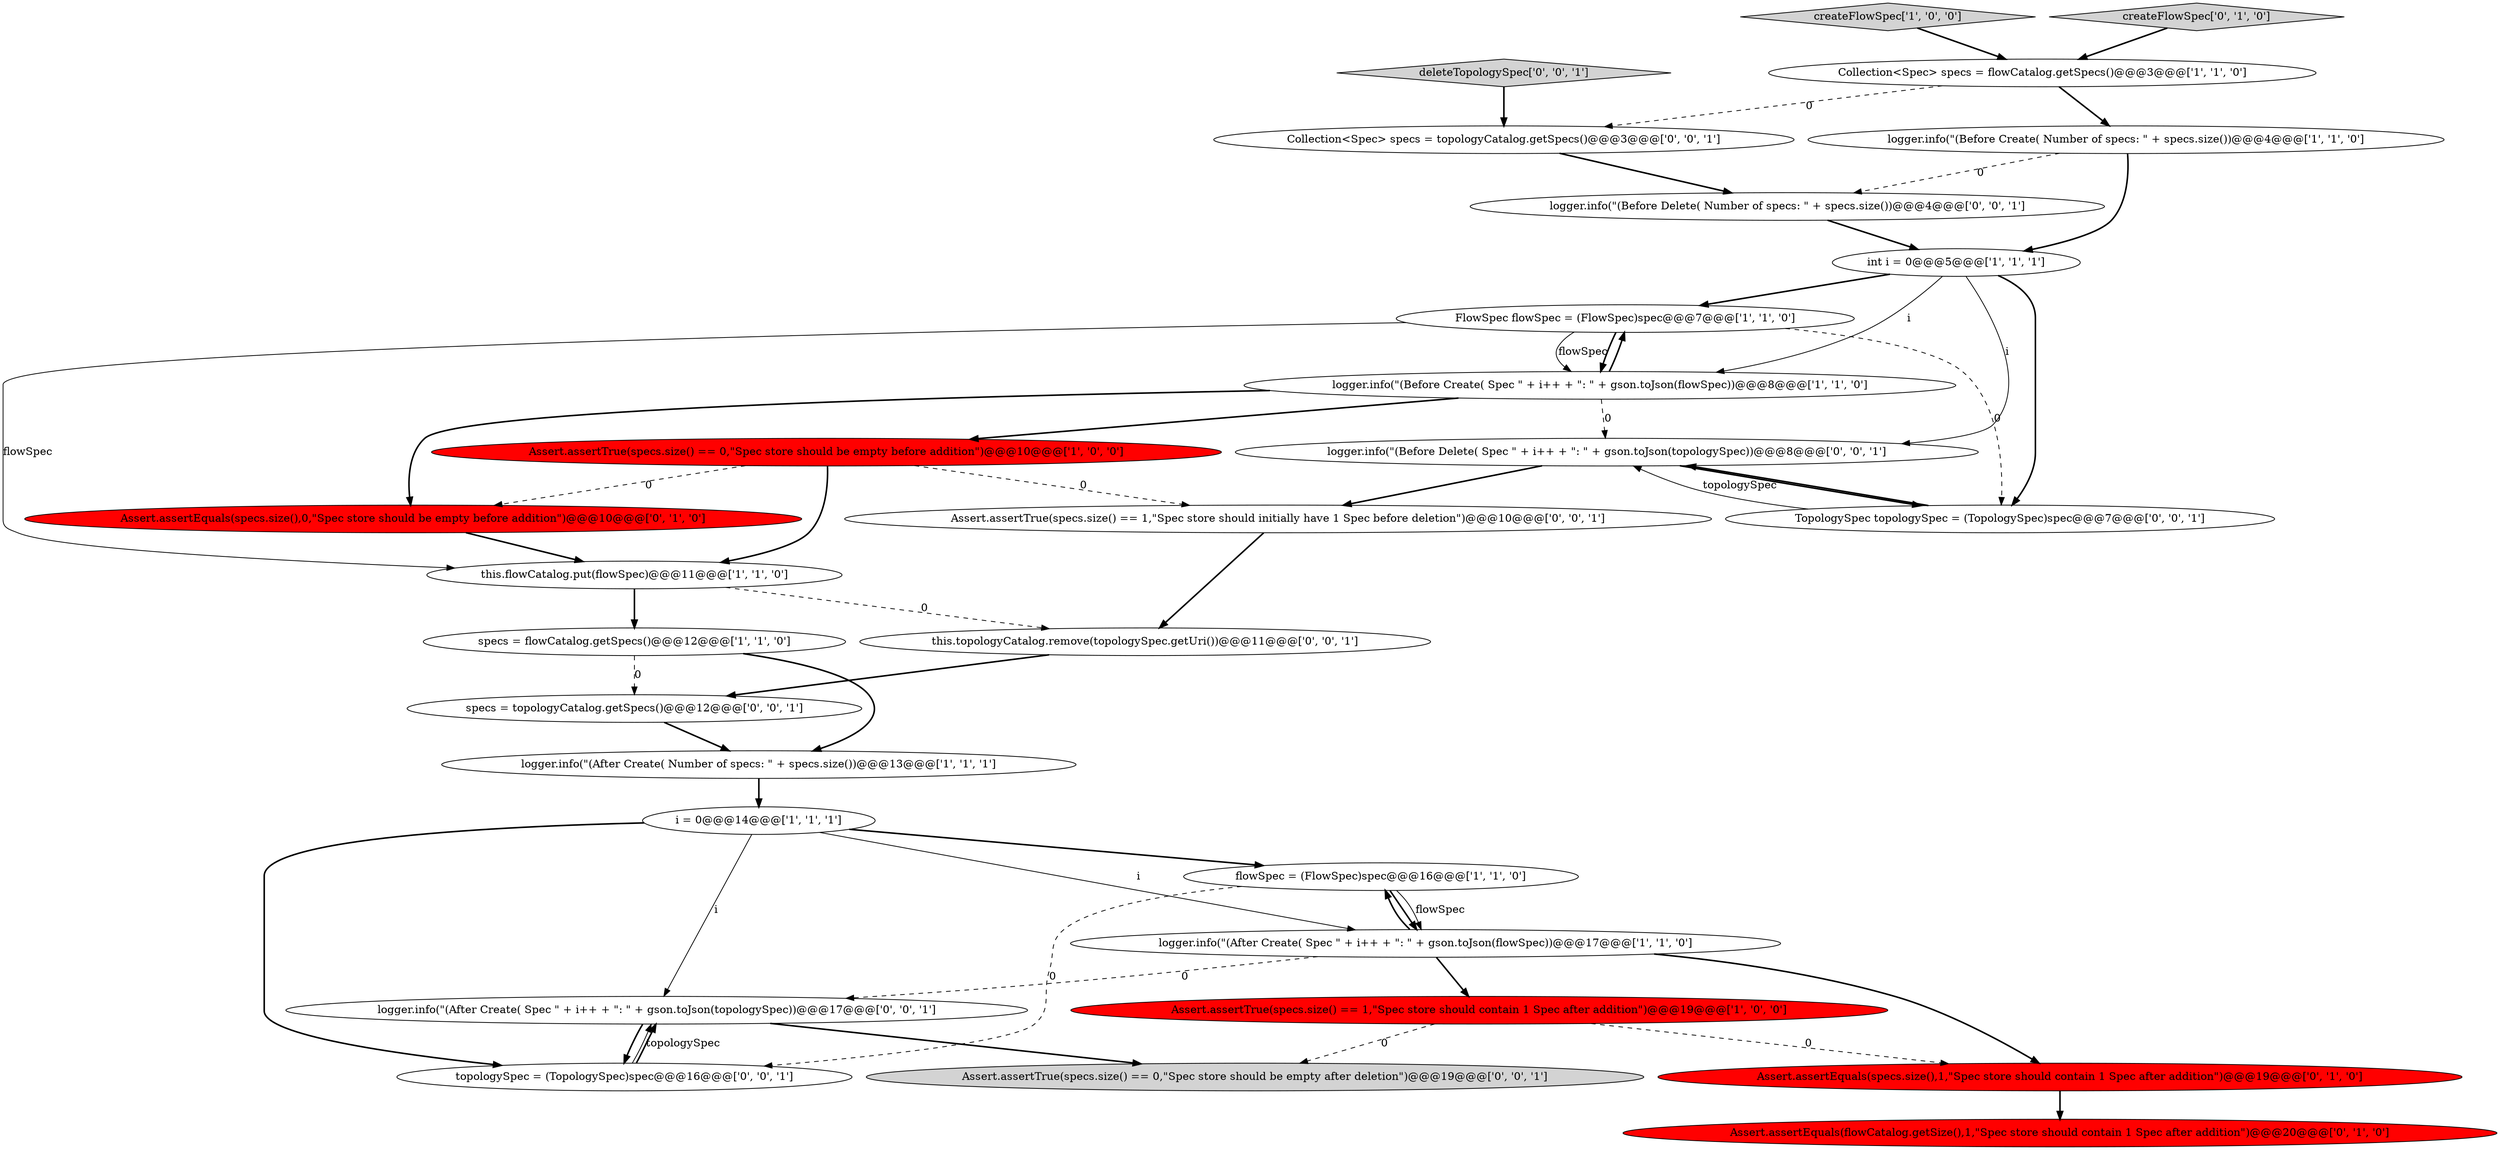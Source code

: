 digraph {
21 [style = filled, label = "logger.info(\"(Before Delete( Number of specs: \" + specs.size())@@@4@@@['0', '0', '1']", fillcolor = white, shape = ellipse image = "AAA0AAABBB3BBB"];
23 [style = filled, label = "Collection<Spec> specs = topologyCatalog.getSpecs()@@@3@@@['0', '0', '1']", fillcolor = white, shape = ellipse image = "AAA0AAABBB3BBB"];
20 [style = filled, label = "this.topologyCatalog.remove(topologySpec.getUri())@@@11@@@['0', '0', '1']", fillcolor = white, shape = ellipse image = "AAA0AAABBB3BBB"];
26 [style = filled, label = "deleteTopologySpec['0', '0', '1']", fillcolor = lightgray, shape = diamond image = "AAA0AAABBB3BBB"];
12 [style = filled, label = "createFlowSpec['1', '0', '0']", fillcolor = lightgray, shape = diamond image = "AAA0AAABBB1BBB"];
18 [style = filled, label = "logger.info(\"(Before Delete( Spec \" + i++ + \": \" + gson.toJson(topologySpec))@@@8@@@['0', '0', '1']", fillcolor = white, shape = ellipse image = "AAA0AAABBB3BBB"];
25 [style = filled, label = "Assert.assertTrue(specs.size() == 0,\"Spec store should be empty after deletion\")@@@19@@@['0', '0', '1']", fillcolor = lightgray, shape = ellipse image = "AAA0AAABBB3BBB"];
7 [style = filled, label = "Assert.assertTrue(specs.size() == 1,\"Spec store should contain 1 Spec after addition\")@@@19@@@['1', '0', '0']", fillcolor = red, shape = ellipse image = "AAA1AAABBB1BBB"];
14 [style = filled, label = "Assert.assertEquals(specs.size(),0,\"Spec store should be empty before addition\")@@@10@@@['0', '1', '0']", fillcolor = red, shape = ellipse image = "AAA1AAABBB2BBB"];
15 [style = filled, label = "Assert.assertEquals(specs.size(),1,\"Spec store should contain 1 Spec after addition\")@@@19@@@['0', '1', '0']", fillcolor = red, shape = ellipse image = "AAA1AAABBB2BBB"];
28 [style = filled, label = "logger.info(\"(After Create( Spec \" + i++ + \": \" + gson.toJson(topologySpec))@@@17@@@['0', '0', '1']", fillcolor = white, shape = ellipse image = "AAA0AAABBB3BBB"];
10 [style = filled, label = "this.flowCatalog.put(flowSpec)@@@11@@@['1', '1', '0']", fillcolor = white, shape = ellipse image = "AAA0AAABBB1BBB"];
8 [style = filled, label = "Collection<Spec> specs = flowCatalog.getSpecs()@@@3@@@['1', '1', '0']", fillcolor = white, shape = ellipse image = "AAA0AAABBB1BBB"];
9 [style = filled, label = "FlowSpec flowSpec = (FlowSpec)spec@@@7@@@['1', '1', '0']", fillcolor = white, shape = ellipse image = "AAA0AAABBB1BBB"];
27 [style = filled, label = "specs = topologyCatalog.getSpecs()@@@12@@@['0', '0', '1']", fillcolor = white, shape = ellipse image = "AAA0AAABBB3BBB"];
17 [style = filled, label = "createFlowSpec['0', '1', '0']", fillcolor = lightgray, shape = diamond image = "AAA0AAABBB2BBB"];
11 [style = filled, label = "logger.info(\"(Before Create( Number of specs: \" + specs.size())@@@4@@@['1', '1', '0']", fillcolor = white, shape = ellipse image = "AAA0AAABBB1BBB"];
6 [style = filled, label = "flowSpec = (FlowSpec)spec@@@16@@@['1', '1', '0']", fillcolor = white, shape = ellipse image = "AAA0AAABBB1BBB"];
4 [style = filled, label = "Assert.assertTrue(specs.size() == 0,\"Spec store should be empty before addition\")@@@10@@@['1', '0', '0']", fillcolor = red, shape = ellipse image = "AAA1AAABBB1BBB"];
22 [style = filled, label = "TopologySpec topologySpec = (TopologySpec)spec@@@7@@@['0', '0', '1']", fillcolor = white, shape = ellipse image = "AAA0AAABBB3BBB"];
1 [style = filled, label = "logger.info(\"(Before Create( Spec \" + i++ + \": \" + gson.toJson(flowSpec))@@@8@@@['1', '1', '0']", fillcolor = white, shape = ellipse image = "AAA0AAABBB1BBB"];
16 [style = filled, label = "Assert.assertEquals(flowCatalog.getSize(),1,\"Spec store should contain 1 Spec after addition\")@@@20@@@['0', '1', '0']", fillcolor = red, shape = ellipse image = "AAA1AAABBB2BBB"];
3 [style = filled, label = "int i = 0@@@5@@@['1', '1', '1']", fillcolor = white, shape = ellipse image = "AAA0AAABBB1BBB"];
19 [style = filled, label = "Assert.assertTrue(specs.size() == 1,\"Spec store should initially have 1 Spec before deletion\")@@@10@@@['0', '0', '1']", fillcolor = white, shape = ellipse image = "AAA0AAABBB3BBB"];
13 [style = filled, label = "logger.info(\"(After Create( Spec \" + i++ + \": \" + gson.toJson(flowSpec))@@@17@@@['1', '1', '0']", fillcolor = white, shape = ellipse image = "AAA0AAABBB1BBB"];
5 [style = filled, label = "specs = flowCatalog.getSpecs()@@@12@@@['1', '1', '0']", fillcolor = white, shape = ellipse image = "AAA0AAABBB1BBB"];
2 [style = filled, label = "i = 0@@@14@@@['1', '1', '1']", fillcolor = white, shape = ellipse image = "AAA0AAABBB1BBB"];
24 [style = filled, label = "topologySpec = (TopologySpec)spec@@@16@@@['0', '0', '1']", fillcolor = white, shape = ellipse image = "AAA0AAABBB3BBB"];
0 [style = filled, label = "logger.info(\"(After Create( Number of specs: \" + specs.size())@@@13@@@['1', '1', '1']", fillcolor = white, shape = ellipse image = "AAA0AAABBB1BBB"];
4->10 [style = bold, label=""];
17->8 [style = bold, label=""];
24->28 [style = bold, label=""];
1->4 [style = bold, label=""];
27->0 [style = bold, label=""];
2->6 [style = bold, label=""];
19->20 [style = bold, label=""];
0->2 [style = bold, label=""];
8->23 [style = dashed, label="0"];
18->19 [style = bold, label=""];
14->10 [style = bold, label=""];
9->22 [style = dashed, label="0"];
3->1 [style = solid, label="i"];
2->13 [style = solid, label="i"];
1->18 [style = dashed, label="0"];
15->16 [style = bold, label=""];
3->22 [style = bold, label=""];
1->9 [style = bold, label=""];
9->10 [style = solid, label="flowSpec"];
3->18 [style = solid, label="i"];
20->27 [style = bold, label=""];
9->1 [style = solid, label="flowSpec"];
3->9 [style = bold, label=""];
13->28 [style = dashed, label="0"];
5->27 [style = dashed, label="0"];
22->18 [style = bold, label=""];
18->22 [style = bold, label=""];
10->5 [style = bold, label=""];
5->0 [style = bold, label=""];
23->21 [style = bold, label=""];
11->3 [style = bold, label=""];
13->7 [style = bold, label=""];
12->8 [style = bold, label=""];
6->24 [style = dashed, label="0"];
6->13 [style = bold, label=""];
26->23 [style = bold, label=""];
6->13 [style = solid, label="flowSpec"];
24->28 [style = solid, label="topologySpec"];
7->15 [style = dashed, label="0"];
7->25 [style = dashed, label="0"];
28->24 [style = bold, label=""];
28->25 [style = bold, label=""];
4->19 [style = dashed, label="0"];
10->20 [style = dashed, label="0"];
2->28 [style = solid, label="i"];
1->14 [style = bold, label=""];
4->14 [style = dashed, label="0"];
13->15 [style = bold, label=""];
13->6 [style = bold, label=""];
2->24 [style = bold, label=""];
9->1 [style = bold, label=""];
8->11 [style = bold, label=""];
21->3 [style = bold, label=""];
22->18 [style = solid, label="topologySpec"];
11->21 [style = dashed, label="0"];
}
